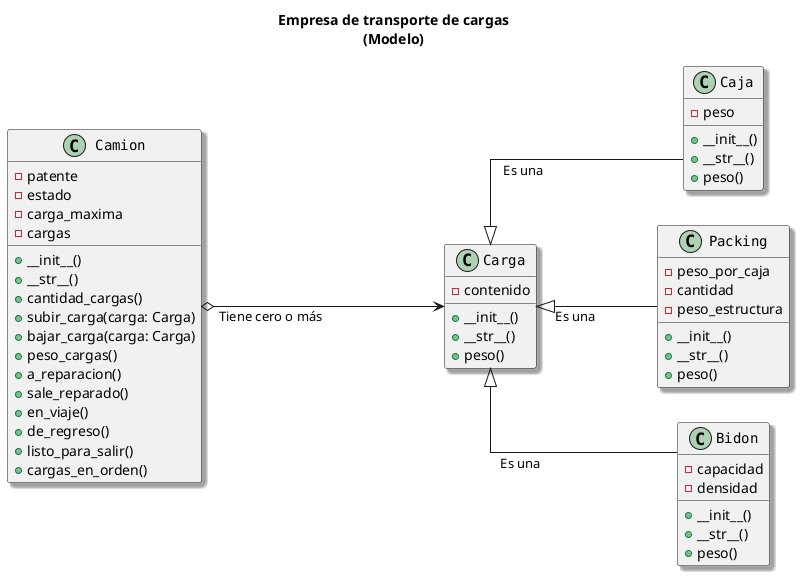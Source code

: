 @startuml

left to right direction

'skinparam Monochrome true
skinparam Shadowing true
skinparam ClassFontName Monospaced
'skinparam TitleBorderColor black
skinparam TitleBorderThickness 1
skinparam TitleBorderRoundCorner 20
skinparam linetype ortho

title "Empresa de transporte de cargas\n(Modelo)"


/'skinparam defaultFontName Courier
skinparam defaultFontSize 10
'/

'!theme sketchy-outline
'!theme materia-outline

class Camion {
    -patente
    -estado
    -carga_maxima
    -cargas
    +__init__()
    +__str__()
    +cantidad_cargas()
    +subir_carga(carga: Carga)
    +bajar_carga(carga: Carga)
    +peso_cargas()
    +a_reparacion()
    +sale_reparado()
    +en_viaje()
    +de_regreso()
    +listo_para_salir()
    +cargas_en_orden()

}

class Carga {
    -contenido
    +__init__()
    +__str__()
    +peso()
}

class Caja {
    -peso
    +__init__()
    +__str__()
    +peso()
}

class Packing {
    -peso_por_caja
    -cantidad
    -peso_estructura
    +__init__()
    +__str__()
    +peso()
}

class Bidon {
    -capacidad
    -densidad
    +__init__()
    +__str__()
    +peso()
}

Carga <|--down- Caja : Es una
Carga <|--down- Packing : Es una
Carga <|--down- Bidon : Es una

Carga <---up--o Camion: Tiene cero o más

@enduml
